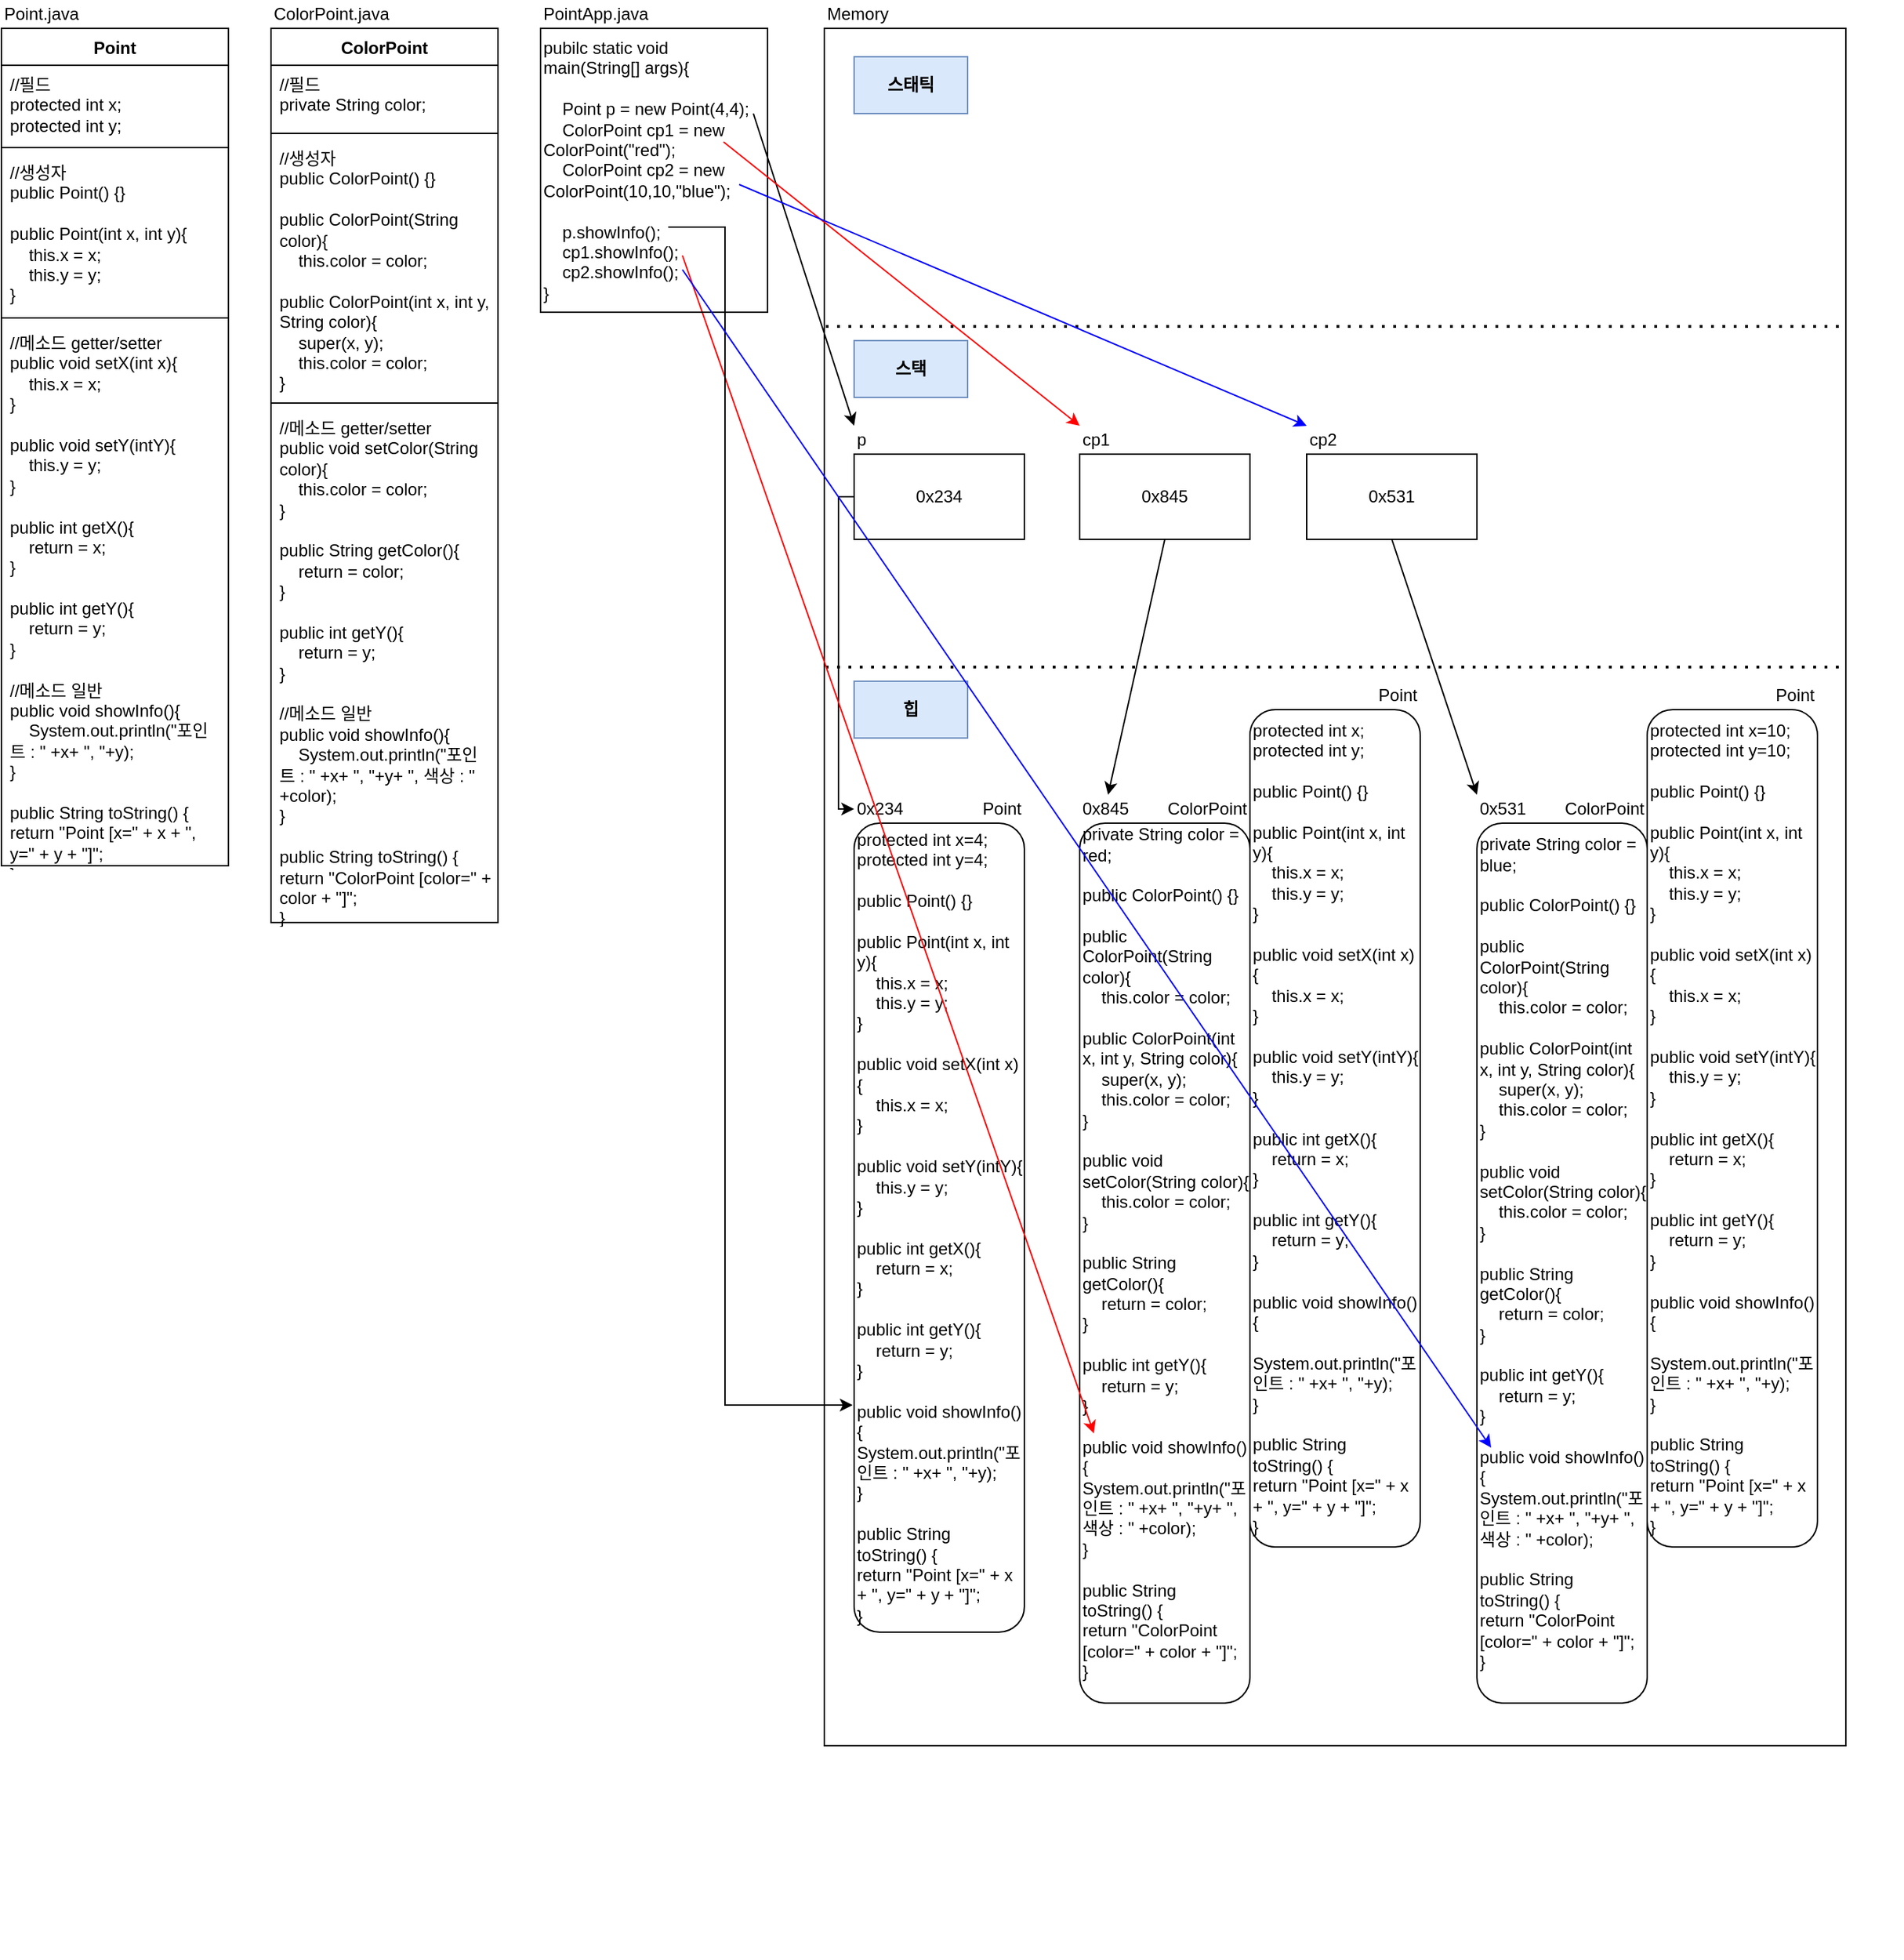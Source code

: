 <mxfile version="13.10.4" type="device"><diagram id="pLZZWW0aUDuCsE4-71IR" name="Page-1"><mxGraphModel dx="1422" dy="794" grid="1" gridSize="10" guides="1" tooltips="1" connect="1" arrows="1" fold="1" page="1" pageScale="1" pageWidth="827" pageHeight="1169" math="0" shadow="0"><root><mxCell id="0"/><mxCell id="1" parent="0"/><mxCell id="l9yhmRWmv9dnVJRT0oK8-15" value="" style="group" vertex="1" connectable="0" parent="1"><mxGeometry x="210" y="40" width="160" height="650" as="geometry"/></mxCell><mxCell id="l9yhmRWmv9dnVJRT0oK8-8" value="ColorPoint" style="swimlane;fontStyle=1;align=center;verticalAlign=top;childLayout=stackLayout;horizontal=1;startSize=26;horizontalStack=0;resizeParent=1;resizeParentMax=0;resizeLast=0;collapsible=1;marginBottom=0;" vertex="1" parent="l9yhmRWmv9dnVJRT0oK8-15"><mxGeometry y="20" width="160" height="630" as="geometry"/></mxCell><mxCell id="l9yhmRWmv9dnVJRT0oK8-9" value="//필드&#10;private String color;&#10;" style="text;strokeColor=none;fillColor=none;align=left;verticalAlign=top;spacingLeft=4;spacingRight=4;overflow=hidden;rotatable=0;points=[[0,0.5],[1,0.5]];portConstraint=eastwest;whiteSpace=wrap;" vertex="1" parent="l9yhmRWmv9dnVJRT0oK8-8"><mxGeometry y="26" width="160" height="44" as="geometry"/></mxCell><mxCell id="l9yhmRWmv9dnVJRT0oK8-10" value="" style="line;strokeWidth=1;fillColor=none;align=left;verticalAlign=middle;spacingTop=-1;spacingLeft=3;spacingRight=3;rotatable=0;labelPosition=right;points=[];portConstraint=eastwest;" vertex="1" parent="l9yhmRWmv9dnVJRT0oK8-8"><mxGeometry y="70" width="160" height="8" as="geometry"/></mxCell><mxCell id="l9yhmRWmv9dnVJRT0oK8-11" value="//생성자&#10;public ColorPoint() {}&#10;&#10;public ColorPoint(String color){&#10;    this.color = color;&#10;&#10;public ColorPoint(int x, int y, String color){&#10;    super(x, y);&#10;    this.color = color;&#10;}&#10;" style="text;strokeColor=none;fillColor=none;align=left;verticalAlign=top;spacingLeft=4;spacingRight=4;overflow=hidden;rotatable=0;points=[[0,0.5],[1,0.5]];portConstraint=eastwest;labelBorderColor=none;whiteSpace=wrap;" vertex="1" parent="l9yhmRWmv9dnVJRT0oK8-8"><mxGeometry y="78" width="160" height="182" as="geometry"/></mxCell><mxCell id="l9yhmRWmv9dnVJRT0oK8-12" value="" style="line;strokeWidth=1;fillColor=none;align=left;verticalAlign=middle;spacingTop=-1;spacingLeft=3;spacingRight=3;rotatable=0;labelPosition=right;points=[];portConstraint=eastwest;" vertex="1" parent="l9yhmRWmv9dnVJRT0oK8-8"><mxGeometry y="260" width="160" height="8" as="geometry"/></mxCell><mxCell id="l9yhmRWmv9dnVJRT0oK8-13" value="//메소드 getter/setter&#10;public void setColor(String color){&#10;    this.color = color;&#10;}&#10;&#10;public String getColor(){&#10;    return = color;&#10;}&#10;&#10;public int getY(){&#10;    return = y;&#10;}&#10;&#10;//메소드 일반&#10;public void showInfo(){&#10;    System.out.println(&quot;포인트 : &quot; +x+ &quot;, &quot;+y+ &quot;, 색상 : &quot; +color);&#10;}&#10;&#10;public String toString() {&#10;&#9;&#9;return &quot;ColorPoint [color=&quot; + color + &quot;]&quot;;&#10;&#9;}" style="text;strokeColor=none;fillColor=none;align=left;verticalAlign=top;spacingLeft=4;spacingRight=4;overflow=hidden;rotatable=0;points=[[0,0.5],[1,0.5]];portConstraint=eastwest;whiteSpace=wrap;" vertex="1" parent="l9yhmRWmv9dnVJRT0oK8-8"><mxGeometry y="268" width="160" height="362" as="geometry"/></mxCell><mxCell id="l9yhmRWmv9dnVJRT0oK8-14" value="ColorPoint.java" style="text;html=1;strokeColor=none;fillColor=none;align=left;verticalAlign=middle;whiteSpace=wrap;rounded=0;" vertex="1" parent="l9yhmRWmv9dnVJRT0oK8-15"><mxGeometry width="160" height="20" as="geometry"/></mxCell><mxCell id="l9yhmRWmv9dnVJRT0oK8-16" value="" style="group" vertex="1" connectable="0" parent="1"><mxGeometry x="20" y="40" width="160" height="610" as="geometry"/></mxCell><mxCell id="l9yhmRWmv9dnVJRT0oK8-1" value="Point" style="swimlane;fontStyle=1;align=center;verticalAlign=top;childLayout=stackLayout;horizontal=1;startSize=26;horizontalStack=0;resizeParent=1;resizeParentMax=0;resizeLast=0;collapsible=1;marginBottom=0;" vertex="1" parent="l9yhmRWmv9dnVJRT0oK8-16"><mxGeometry y="20" width="160" height="590" as="geometry"/></mxCell><mxCell id="l9yhmRWmv9dnVJRT0oK8-2" value="//필드&#10;protected int x;&#10;protected int y;&#10;" style="text;strokeColor=none;fillColor=none;align=left;verticalAlign=top;spacingLeft=4;spacingRight=4;overflow=hidden;rotatable=0;points=[[0,0.5],[1,0.5]];portConstraint=eastwest;whiteSpace=wrap;" vertex="1" parent="l9yhmRWmv9dnVJRT0oK8-1"><mxGeometry y="26" width="160" height="54" as="geometry"/></mxCell><mxCell id="l9yhmRWmv9dnVJRT0oK8-3" value="" style="line;strokeWidth=1;fillColor=none;align=left;verticalAlign=middle;spacingTop=-1;spacingLeft=3;spacingRight=3;rotatable=0;labelPosition=right;points=[];portConstraint=eastwest;" vertex="1" parent="l9yhmRWmv9dnVJRT0oK8-1"><mxGeometry y="80" width="160" height="8" as="geometry"/></mxCell><mxCell id="l9yhmRWmv9dnVJRT0oK8-7" value="//생성자&#10;public Point() {}&#10;&#10;public Point(int x, int y){&#10;    this.x = x;&#10;    this.y = y;&#10;}&#10;" style="text;strokeColor=none;fillColor=none;align=left;verticalAlign=top;spacingLeft=4;spacingRight=4;overflow=hidden;rotatable=0;points=[[0,0.5],[1,0.5]];portConstraint=eastwest;whiteSpace=wrap;" vertex="1" parent="l9yhmRWmv9dnVJRT0oK8-1"><mxGeometry y="88" width="160" height="112" as="geometry"/></mxCell><mxCell id="l9yhmRWmv9dnVJRT0oK8-6" value="" style="line;strokeWidth=1;fillColor=none;align=left;verticalAlign=middle;spacingTop=-1;spacingLeft=3;spacingRight=3;rotatable=0;labelPosition=right;points=[];portConstraint=eastwest;" vertex="1" parent="l9yhmRWmv9dnVJRT0oK8-1"><mxGeometry y="200" width="160" height="8" as="geometry"/></mxCell><mxCell id="l9yhmRWmv9dnVJRT0oK8-4" value="//메소드 getter/setter&#10;public void setX(int x){&#10;    this.x = x;&#10;}&#10;&#10;public void setY(intY){&#10;    this.y = y;&#10;}&#10;&#10;public int getX(){&#10;    return = x;&#10;}&#10;&#10;public int getY(){&#10;    return = y;&#10;}&#10;&#10;//메소드 일반&#10;public void showInfo(){&#10;    System.out.println(&quot;포인트 : &quot; +x+ &quot;, &quot;+y);&#10;}&#10;&#10;public String toString() {&#10;&#9;&#9;return &quot;Point [x=&quot; + x + &quot;, y=&quot; + y + &quot;]&quot;;&#10;&#9;}" style="text;strokeColor=none;fillColor=none;align=left;verticalAlign=top;spacingLeft=4;spacingRight=4;overflow=hidden;rotatable=0;points=[[0,0.5],[1,0.5]];portConstraint=eastwest;whiteSpace=wrap;" vertex="1" parent="l9yhmRWmv9dnVJRT0oK8-1"><mxGeometry y="208" width="160" height="382" as="geometry"/></mxCell><mxCell id="l9yhmRWmv9dnVJRT0oK8-5" value="Point.java" style="text;html=1;strokeColor=none;fillColor=none;align=left;verticalAlign=middle;whiteSpace=wrap;rounded=0;" vertex="1" parent="l9yhmRWmv9dnVJRT0oK8-16"><mxGeometry width="160" height="20" as="geometry"/></mxCell><mxCell id="l9yhmRWmv9dnVJRT0oK8-36" value="" style="group;align=center;" vertex="1" connectable="0" parent="1"><mxGeometry x="600" y="40" width="760" height="1380" as="geometry"/></mxCell><mxCell id="l9yhmRWmv9dnVJRT0oK8-24" value="" style="group;labelBorderColor=none;labelBackgroundColor=none;" vertex="1" connectable="0" parent="l9yhmRWmv9dnVJRT0oK8-36"><mxGeometry y="20" width="760" height="1360" as="geometry"/></mxCell><mxCell id="l9yhmRWmv9dnVJRT0oK8-26" value="" style="rounded=0;whiteSpace=wrap;html=1;labelBackgroundColor=none;align=center;fillColor=none;labelBorderColor=none;" vertex="1" parent="l9yhmRWmv9dnVJRT0oK8-24"><mxGeometry width="720" height="1210" as="geometry"/></mxCell><mxCell id="l9yhmRWmv9dnVJRT0oK8-17" value="스태틱" style="rounded=0;whiteSpace=wrap;html=1;align=center;fillColor=#dae8fc;strokeColor=#6c8ebf;fontStyle=1;labelBackgroundColor=none;labelBorderColor=none;" vertex="1" parent="l9yhmRWmv9dnVJRT0oK8-24"><mxGeometry x="21" y="20" width="80" height="40" as="geometry"/></mxCell><mxCell id="l9yhmRWmv9dnVJRT0oK8-18" value="스택" style="rounded=0;whiteSpace=wrap;html=1;align=center;fillColor=#dae8fc;strokeColor=#6c8ebf;fontStyle=1;labelBackgroundColor=none;labelBorderColor=none;" vertex="1" parent="l9yhmRWmv9dnVJRT0oK8-24"><mxGeometry x="21" y="220" width="80" height="40" as="geometry"/></mxCell><mxCell id="l9yhmRWmv9dnVJRT0oK8-19" value="힙" style="rounded=0;whiteSpace=wrap;html=1;align=center;fillColor=#dae8fc;strokeColor=#6c8ebf;fontStyle=1;labelBackgroundColor=none;labelBorderColor=none;" vertex="1" parent="l9yhmRWmv9dnVJRT0oK8-24"><mxGeometry x="21" y="460" width="80" height="40" as="geometry"/></mxCell><mxCell id="l9yhmRWmv9dnVJRT0oK8-21" value="" style="endArrow=none;dashed=1;html=1;dashPattern=1 3;strokeWidth=2;labelBackgroundColor=none;labelBorderColor=none;" edge="1" parent="l9yhmRWmv9dnVJRT0oK8-24"><mxGeometry width="50" height="50" relative="1" as="geometry"><mxPoint x="1" y="210" as="sourcePoint"/><mxPoint x="720" y="210" as="targetPoint"/></mxGeometry></mxCell><mxCell id="l9yhmRWmv9dnVJRT0oK8-22" value="" style="endArrow=none;dashed=1;html=1;dashPattern=1 3;strokeWidth=2;labelBackgroundColor=none;labelBorderColor=none;" edge="1" parent="l9yhmRWmv9dnVJRT0oK8-24"><mxGeometry width="50" height="50" relative="1" as="geometry"><mxPoint x="1" y="450" as="sourcePoint"/><mxPoint x="720" y="450" as="targetPoint"/></mxGeometry></mxCell><mxCell id="l9yhmRWmv9dnVJRT0oK8-56" style="edgeStyle=orthogonalEdgeStyle;rounded=0;orthogonalLoop=1;jettySize=auto;html=1;exitX=0;exitY=0.5;exitDx=0;exitDy=0;entryX=0;entryY=0.5;entryDx=0;entryDy=0;labelBackgroundColor=none;" edge="1" parent="l9yhmRWmv9dnVJRT0oK8-24" source="l9yhmRWmv9dnVJRT0oK8-49" target="l9yhmRWmv9dnVJRT0oK8-52"><mxGeometry relative="1" as="geometry"><Array as="points"><mxPoint x="10" y="330"/><mxPoint x="10" y="550"/></Array></mxGeometry></mxCell><mxCell id="l9yhmRWmv9dnVJRT0oK8-49" value="0x234" style="rounded=0;whiteSpace=wrap;html=1;labelBackgroundColor=none;fillColor=none;align=center;" vertex="1" parent="l9yhmRWmv9dnVJRT0oK8-24"><mxGeometry x="21" y="300" width="120" height="60" as="geometry"/></mxCell><mxCell id="l9yhmRWmv9dnVJRT0oK8-50" value="p" style="text;html=1;strokeColor=none;fillColor=none;align=left;verticalAlign=middle;whiteSpace=wrap;rounded=0;labelBackgroundColor=none;" vertex="1" parent="l9yhmRWmv9dnVJRT0oK8-24"><mxGeometry x="21" y="280" width="40" height="20" as="geometry"/></mxCell><mxCell id="l9yhmRWmv9dnVJRT0oK8-51" value="" style="endArrow=classic;html=1;labelBackgroundColor=none;entryX=0;entryY=0;entryDx=0;entryDy=0;" edge="1" parent="l9yhmRWmv9dnVJRT0oK8-24" target="l9yhmRWmv9dnVJRT0oK8-50"><mxGeometry width="50" height="50" relative="1" as="geometry"><mxPoint x="-50" y="60" as="sourcePoint"/><mxPoint x="110" y="270" as="targetPoint"/></mxGeometry></mxCell><mxCell id="l9yhmRWmv9dnVJRT0oK8-57" value="0x845" style="rounded=0;whiteSpace=wrap;html=1;labelBackgroundColor=none;fillColor=none;align=center;" vertex="1" parent="l9yhmRWmv9dnVJRT0oK8-24"><mxGeometry x="180" y="300" width="120" height="60" as="geometry"/></mxCell><mxCell id="l9yhmRWmv9dnVJRT0oK8-59" value="cp1" style="text;html=1;strokeColor=none;fillColor=none;align=left;verticalAlign=middle;whiteSpace=wrap;rounded=0;labelBackgroundColor=none;" vertex="1" parent="l9yhmRWmv9dnVJRT0oK8-24"><mxGeometry x="180" y="280" width="40" height="20" as="geometry"/></mxCell><mxCell id="l9yhmRWmv9dnVJRT0oK8-63" value="" style="group" vertex="1" connectable="0" parent="l9yhmRWmv9dnVJRT0oK8-24"><mxGeometry x="21" y="540" width="120" height="590" as="geometry"/></mxCell><mxCell id="l9yhmRWmv9dnVJRT0oK8-76" value="" style="group" vertex="1" connectable="0" parent="l9yhmRWmv9dnVJRT0oK8-63"><mxGeometry width="120" height="590" as="geometry"/></mxCell><mxCell id="l9yhmRWmv9dnVJRT0oK8-48" value="protected int x=4;&lt;br style=&quot;padding: 0px ; margin: 0px&quot;&gt;protected int y=4;&lt;br&gt;&lt;br style=&quot;padding: 0px ; margin: 0px&quot;&gt;public Point() {}&lt;br style=&quot;padding: 0px ; margin: 0px&quot;&gt;&lt;br style=&quot;padding: 0px ; margin: 0px&quot;&gt;public Point(int x, int y){&lt;br style=&quot;padding: 0px ; margin: 0px&quot;&gt;&amp;nbsp; &amp;nbsp; this.x = x;&lt;br style=&quot;padding: 0px ; margin: 0px&quot;&gt;&amp;nbsp; &amp;nbsp; this.y = y;&lt;br style=&quot;padding: 0px ; margin: 0px&quot;&gt;}&lt;div style=&quot;padding: 0px ; margin: 0px&quot;&gt;&lt;br&gt;&lt;/div&gt;&lt;div style=&quot;padding: 0px ; margin: 0px&quot;&gt;public void setX(int x){&lt;br style=&quot;padding: 0px ; margin: 0px&quot;&gt;&amp;nbsp; &amp;nbsp; this.x = x;&lt;br style=&quot;padding: 0px ; margin: 0px&quot;&gt;}&lt;br style=&quot;padding: 0px ; margin: 0px&quot;&gt;&lt;br style=&quot;padding: 0px ; margin: 0px&quot;&gt;public void setY(intY){&lt;br style=&quot;padding: 0px ; margin: 0px&quot;&gt;&amp;nbsp; &amp;nbsp; this.y = y;&lt;br style=&quot;padding: 0px ; margin: 0px&quot;&gt;}&lt;br style=&quot;padding: 0px ; margin: 0px&quot;&gt;&lt;br style=&quot;padding: 0px ; margin: 0px&quot;&gt;public int getX(){&lt;br style=&quot;padding: 0px ; margin: 0px&quot;&gt;&amp;nbsp; &amp;nbsp; return = x;&lt;br style=&quot;padding: 0px ; margin: 0px&quot;&gt;}&lt;br style=&quot;padding: 0px ; margin: 0px&quot;&gt;&lt;br style=&quot;padding: 0px ; margin: 0px&quot;&gt;public int getY(){&lt;br style=&quot;padding: 0px ; margin: 0px&quot;&gt;&amp;nbsp; &amp;nbsp; return = y;&lt;br style=&quot;padding: 0px ; margin: 0px&quot;&gt;}&lt;br style=&quot;padding: 0px ; margin: 0px&quot;&gt;&lt;br&gt;&lt;/div&gt;&lt;div style=&quot;padding: 0px ; margin: 0px&quot;&gt;public void showInfo(){&lt;br style=&quot;padding: 0px ; margin: 0px&quot;&gt;System.out.println(&quot;포인트 : &quot; +x+ &quot;, &quot;+y);&lt;/div&gt;&lt;div style=&quot;padding: 0px ; margin: 0px&quot;&gt;}&lt;br style=&quot;padding: 0px ; margin: 0px&quot;&gt;&lt;br style=&quot;padding: 0px ; margin: 0px&quot;&gt;public String toString() {&lt;br style=&quot;padding: 0px ; margin: 0px&quot;&gt;return &quot;Point [x=&quot; + x + &quot;, y=&quot; + y + &quot;]&quot;;&lt;br style=&quot;padding: 0px ; margin: 0px&quot;&gt;}&lt;/div&gt;" style="rounded=1;whiteSpace=wrap;html=1;labelBackgroundColor=none;fillColor=none;align=left;" vertex="1" parent="l9yhmRWmv9dnVJRT0oK8-76"><mxGeometry y="20" width="120" height="570" as="geometry"/></mxCell><mxCell id="l9yhmRWmv9dnVJRT0oK8-52" value="0x234" style="text;html=1;strokeColor=none;fillColor=none;align=left;verticalAlign=middle;whiteSpace=wrap;rounded=0;labelBackgroundColor=none;" vertex="1" parent="l9yhmRWmv9dnVJRT0oK8-76"><mxGeometry width="40" height="20" as="geometry"/></mxCell><mxCell id="l9yhmRWmv9dnVJRT0oK8-53" value="Point" style="text;html=1;strokeColor=none;fillColor=none;align=right;verticalAlign=middle;whiteSpace=wrap;rounded=0;labelBackgroundColor=none;" vertex="1" parent="l9yhmRWmv9dnVJRT0oK8-76"><mxGeometry x="80" width="40" height="20" as="geometry"/></mxCell><mxCell id="l9yhmRWmv9dnVJRT0oK8-66" value="" style="endArrow=classic;html=1;labelBackgroundColor=none;exitX=0.5;exitY=1;exitDx=0;exitDy=0;entryX=0.5;entryY=0;entryDx=0;entryDy=0;" edge="1" parent="l9yhmRWmv9dnVJRT0oK8-24" source="l9yhmRWmv9dnVJRT0oK8-57" target="l9yhmRWmv9dnVJRT0oK8-61"><mxGeometry width="50" height="50" relative="1" as="geometry"><mxPoint x="80" y="510" as="sourcePoint"/><mxPoint x="130" y="460" as="targetPoint"/></mxGeometry></mxCell><mxCell id="l9yhmRWmv9dnVJRT0oK8-73" value="0x531" style="rounded=0;whiteSpace=wrap;html=1;labelBackgroundColor=none;fillColor=none;align=center;" vertex="1" parent="l9yhmRWmv9dnVJRT0oK8-24"><mxGeometry x="340" y="300" width="120" height="60" as="geometry"/></mxCell><mxCell id="l9yhmRWmv9dnVJRT0oK8-77" value="" style="group" vertex="1" connectable="0" parent="l9yhmRWmv9dnVJRT0oK8-24"><mxGeometry x="180" y="460" width="240" height="720" as="geometry"/></mxCell><mxCell id="l9yhmRWmv9dnVJRT0oK8-64" value="" style="group" vertex="1" connectable="0" parent="l9yhmRWmv9dnVJRT0oK8-77"><mxGeometry y="80" width="120" height="640" as="geometry"/></mxCell><mxCell id="l9yhmRWmv9dnVJRT0oK8-60" value="private String color = red;&lt;div style=&quot;padding: 0px ; margin: 0px&quot;&gt;&lt;br style=&quot;padding: 0px ; margin: 0px&quot;&gt;public ColorPoint() {}&lt;br style=&quot;padding: 0px ; margin: 0px&quot;&gt;&lt;br style=&quot;padding: 0px ; margin: 0px&quot;&gt;public ColorPoint(String color){&lt;br style=&quot;padding: 0px ; margin: 0px&quot;&gt;&amp;nbsp; &amp;nbsp; this.color = color;&lt;br style=&quot;padding: 0px ; margin: 0px&quot;&gt;&lt;br style=&quot;padding: 0px ; margin: 0px&quot;&gt;public ColorPoint(int x, int y, String color){&lt;br style=&quot;padding: 0px ; margin: 0px&quot;&gt;&amp;nbsp; &amp;nbsp; super(x, y);&lt;br style=&quot;padding: 0px ; margin: 0px&quot;&gt;&amp;nbsp; &amp;nbsp; this.color = color;&lt;br style=&quot;padding: 0px ; margin: 0px&quot;&gt;}&lt;div style=&quot;padding: 0px ; margin: 0px&quot;&gt;&lt;br style=&quot;padding: 0px ; margin: 0px&quot;&gt;public void setColor(String color){&lt;br style=&quot;padding: 0px ; margin: 0px&quot;&gt;&amp;nbsp; &amp;nbsp; this.color = color;&lt;br style=&quot;padding: 0px ; margin: 0px&quot;&gt;}&lt;br style=&quot;padding: 0px ; margin: 0px&quot;&gt;&lt;br style=&quot;padding: 0px ; margin: 0px&quot;&gt;public String getColor(){&lt;br style=&quot;padding: 0px ; margin: 0px&quot;&gt;&amp;nbsp; &amp;nbsp; return = color;&lt;br style=&quot;padding: 0px ; margin: 0px&quot;&gt;}&lt;br style=&quot;padding: 0px ; margin: 0px&quot;&gt;&lt;br style=&quot;padding: 0px ; margin: 0px&quot;&gt;public int getY(){&lt;br style=&quot;padding: 0px ; margin: 0px&quot;&gt;&amp;nbsp; &amp;nbsp; return = y;&lt;br style=&quot;padding: 0px ; margin: 0px&quot;&gt;}&lt;br style=&quot;padding: 0px ; margin: 0px&quot;&gt;&lt;br style=&quot;padding: 0px ; margin: 0px&quot;&gt;public void showInfo(){&lt;br style=&quot;padding: 0px ; margin: 0px&quot;&gt;System.out.println(&quot;포인트 : &quot; +x+ &quot;, &quot;+y+ &quot;, 색상 : &quot; +color);&lt;/div&gt;&lt;div style=&quot;padding: 0px ; margin: 0px&quot;&gt;}&lt;br style=&quot;padding: 0px ; margin: 0px&quot;&gt;&lt;br style=&quot;padding: 0px ; margin: 0px&quot;&gt;public String toString() {&lt;br style=&quot;padding: 0px ; margin: 0px&quot;&gt;return &quot;ColorPoint [color=&quot; + color + &quot;]&quot;;&lt;br style=&quot;padding: 0px ; margin: 0px&quot;&gt;}&lt;br style=&quot;padding: 0px ; margin: 0px&quot;&gt;&lt;/div&gt;&lt;br&gt;&lt;/div&gt;" style="rounded=1;whiteSpace=wrap;html=1;labelBackgroundColor=none;fillColor=none;align=left;" vertex="1" parent="l9yhmRWmv9dnVJRT0oK8-64"><mxGeometry y="20" width="120" height="620" as="geometry"/></mxCell><mxCell id="l9yhmRWmv9dnVJRT0oK8-61" value="0x845" style="text;html=1;strokeColor=none;fillColor=none;align=left;verticalAlign=middle;whiteSpace=wrap;rounded=0;labelBackgroundColor=none;" vertex="1" parent="l9yhmRWmv9dnVJRT0oK8-64"><mxGeometry width="40" height="20" as="geometry"/></mxCell><mxCell id="l9yhmRWmv9dnVJRT0oK8-62" value="ColorPoint" style="text;html=1;strokeColor=none;fillColor=none;align=right;verticalAlign=middle;whiteSpace=wrap;rounded=0;labelBackgroundColor=none;" vertex="1" parent="l9yhmRWmv9dnVJRT0oK8-64"><mxGeometry x="60" width="60" height="20" as="geometry"/></mxCell><mxCell id="l9yhmRWmv9dnVJRT0oK8-74" value="protected int x;&lt;br style=&quot;padding: 0px ; margin: 0px&quot;&gt;protected int y;&lt;br&gt;&lt;br style=&quot;padding: 0px ; margin: 0px&quot;&gt;public Point() {}&lt;br style=&quot;padding: 0px ; margin: 0px&quot;&gt;&lt;br style=&quot;padding: 0px ; margin: 0px&quot;&gt;public Point(int x, int y){&lt;br style=&quot;padding: 0px ; margin: 0px&quot;&gt;&amp;nbsp; &amp;nbsp; this.x = x;&lt;br style=&quot;padding: 0px ; margin: 0px&quot;&gt;&amp;nbsp; &amp;nbsp; this.y = y;&lt;br style=&quot;padding: 0px ; margin: 0px&quot;&gt;}&lt;div style=&quot;padding: 0px ; margin: 0px&quot;&gt;&lt;br&gt;&lt;/div&gt;&lt;div style=&quot;padding: 0px ; margin: 0px&quot;&gt;public void setX(int x){&lt;br style=&quot;padding: 0px ; margin: 0px&quot;&gt;&amp;nbsp; &amp;nbsp; this.x = x;&lt;br style=&quot;padding: 0px ; margin: 0px&quot;&gt;}&lt;br style=&quot;padding: 0px ; margin: 0px&quot;&gt;&lt;br style=&quot;padding: 0px ; margin: 0px&quot;&gt;public void setY(intY){&lt;br style=&quot;padding: 0px ; margin: 0px&quot;&gt;&amp;nbsp; &amp;nbsp; this.y = y;&lt;br style=&quot;padding: 0px ; margin: 0px&quot;&gt;}&lt;br style=&quot;padding: 0px ; margin: 0px&quot;&gt;&lt;br style=&quot;padding: 0px ; margin: 0px&quot;&gt;public int getX(){&lt;br style=&quot;padding: 0px ; margin: 0px&quot;&gt;&amp;nbsp; &amp;nbsp; return = x;&lt;br style=&quot;padding: 0px ; margin: 0px&quot;&gt;}&lt;br style=&quot;padding: 0px ; margin: 0px&quot;&gt;&lt;br style=&quot;padding: 0px ; margin: 0px&quot;&gt;public int getY(){&lt;br style=&quot;padding: 0px ; margin: 0px&quot;&gt;&amp;nbsp; &amp;nbsp; return = y;&lt;br style=&quot;padding: 0px ; margin: 0px&quot;&gt;}&lt;br style=&quot;padding: 0px ; margin: 0px&quot;&gt;&lt;br&gt;&lt;/div&gt;&lt;div style=&quot;padding: 0px ; margin: 0px&quot;&gt;public void showInfo(){&lt;br style=&quot;padding: 0px ; margin: 0px&quot;&gt;&amp;nbsp; &amp;nbsp; System.out.println(&quot;포인트 : &quot; +x+ &quot;, &quot;+y);&lt;/div&gt;&lt;div style=&quot;padding: 0px ; margin: 0px&quot;&gt;}&lt;br style=&quot;padding: 0px ; margin: 0px&quot;&gt;&lt;br style=&quot;padding: 0px ; margin: 0px&quot;&gt;public String toString() {&lt;br style=&quot;padding: 0px ; margin: 0px&quot;&gt;return &quot;Point [x=&quot; + x + &quot;, y=&quot; + y + &quot;]&quot;;&lt;br style=&quot;padding: 0px ; margin: 0px&quot;&gt;}&lt;/div&gt;" style="rounded=1;whiteSpace=wrap;html=1;labelBackgroundColor=none;fillColor=none;align=left;" vertex="1" parent="l9yhmRWmv9dnVJRT0oK8-77"><mxGeometry x="120" y="20" width="120" height="590" as="geometry"/></mxCell><mxCell id="l9yhmRWmv9dnVJRT0oK8-75" value="Point" style="text;html=1;strokeColor=none;fillColor=none;align=right;verticalAlign=middle;whiteSpace=wrap;rounded=0;labelBackgroundColor=none;" vertex="1" parent="l9yhmRWmv9dnVJRT0oK8-77"><mxGeometry x="200" width="40" height="20" as="geometry"/></mxCell><mxCell id="l9yhmRWmv9dnVJRT0oK8-121" value="" style="group" vertex="1" connectable="0" parent="l9yhmRWmv9dnVJRT0oK8-24"><mxGeometry x="460" y="460" width="240" height="720" as="geometry"/></mxCell><mxCell id="l9yhmRWmv9dnVJRT0oK8-122" value="" style="group" vertex="1" connectable="0" parent="l9yhmRWmv9dnVJRT0oK8-121"><mxGeometry y="80" width="120" height="640" as="geometry"/></mxCell><mxCell id="l9yhmRWmv9dnVJRT0oK8-123" value="private String color = blue;&lt;div style=&quot;padding: 0px ; margin: 0px&quot;&gt;&lt;br style=&quot;padding: 0px ; margin: 0px&quot;&gt;public ColorPoint() {}&lt;br style=&quot;padding: 0px ; margin: 0px&quot;&gt;&lt;br style=&quot;padding: 0px ; margin: 0px&quot;&gt;public ColorPoint(String color){&lt;br style=&quot;padding: 0px ; margin: 0px&quot;&gt;&amp;nbsp; &amp;nbsp; this.color = color;&lt;br style=&quot;padding: 0px ; margin: 0px&quot;&gt;&lt;br style=&quot;padding: 0px ; margin: 0px&quot;&gt;public ColorPoint(int x, int y, String color){&lt;br style=&quot;padding: 0px ; margin: 0px&quot;&gt;&amp;nbsp; &amp;nbsp; super(x, y);&lt;br style=&quot;padding: 0px ; margin: 0px&quot;&gt;&amp;nbsp; &amp;nbsp; this.color = color;&lt;br style=&quot;padding: 0px ; margin: 0px&quot;&gt;}&lt;div style=&quot;padding: 0px ; margin: 0px&quot;&gt;&lt;br style=&quot;padding: 0px ; margin: 0px&quot;&gt;public void setColor(String color){&lt;br style=&quot;padding: 0px ; margin: 0px&quot;&gt;&amp;nbsp; &amp;nbsp; this.color = color;&lt;br style=&quot;padding: 0px ; margin: 0px&quot;&gt;}&lt;br style=&quot;padding: 0px ; margin: 0px&quot;&gt;&lt;br style=&quot;padding: 0px ; margin: 0px&quot;&gt;public String getColor(){&lt;br style=&quot;padding: 0px ; margin: 0px&quot;&gt;&amp;nbsp; &amp;nbsp; return = color;&lt;br style=&quot;padding: 0px ; margin: 0px&quot;&gt;}&lt;br style=&quot;padding: 0px ; margin: 0px&quot;&gt;&lt;br style=&quot;padding: 0px ; margin: 0px&quot;&gt;public int getY(){&lt;br style=&quot;padding: 0px ; margin: 0px&quot;&gt;&amp;nbsp; &amp;nbsp; return = y;&lt;br style=&quot;padding: 0px ; margin: 0px&quot;&gt;}&lt;br style=&quot;padding: 0px ; margin: 0px&quot;&gt;&lt;br style=&quot;padding: 0px ; margin: 0px&quot;&gt;public void showInfo(){&lt;br style=&quot;padding: 0px ; margin: 0px&quot;&gt;System.out.println(&quot;포인트 : &quot; +x+ &quot;, &quot;+y+ &quot;, 색상 : &quot; +color);&lt;br style=&quot;padding: 0px ; margin: 0px&quot;&gt;&lt;br style=&quot;padding: 0px ; margin: 0px&quot;&gt;public String toString() {&lt;br style=&quot;padding: 0px ; margin: 0px&quot;&gt;return &quot;ColorPoint [color=&quot; + color + &quot;]&quot;;&lt;br style=&quot;padding: 0px ; margin: 0px&quot;&gt;}&lt;br style=&quot;padding: 0px ; margin: 0px&quot;&gt;&lt;/div&gt;&lt;br&gt;&lt;/div&gt;" style="rounded=1;whiteSpace=wrap;html=1;labelBackgroundColor=none;fillColor=none;align=left;" vertex="1" parent="l9yhmRWmv9dnVJRT0oK8-122"><mxGeometry y="20" width="120" height="620" as="geometry"/></mxCell><mxCell id="l9yhmRWmv9dnVJRT0oK8-124" value="0x531" style="text;html=1;strokeColor=none;fillColor=none;align=left;verticalAlign=middle;whiteSpace=wrap;rounded=0;labelBackgroundColor=none;" vertex="1" parent="l9yhmRWmv9dnVJRT0oK8-122"><mxGeometry width="40" height="20" as="geometry"/></mxCell><mxCell id="l9yhmRWmv9dnVJRT0oK8-125" value="ColorPoint" style="text;html=1;strokeColor=none;fillColor=none;align=right;verticalAlign=middle;whiteSpace=wrap;rounded=0;labelBackgroundColor=none;" vertex="1" parent="l9yhmRWmv9dnVJRT0oK8-122"><mxGeometry x="60" width="60" height="20" as="geometry"/></mxCell><mxCell id="l9yhmRWmv9dnVJRT0oK8-126" value="protected int x=10;&lt;br style=&quot;padding: 0px ; margin: 0px&quot;&gt;protected int y=10;&lt;br&gt;&lt;br style=&quot;padding: 0px ; margin: 0px&quot;&gt;public Point() {}&lt;br style=&quot;padding: 0px ; margin: 0px&quot;&gt;&lt;br style=&quot;padding: 0px ; margin: 0px&quot;&gt;public Point(int x, int y){&lt;br style=&quot;padding: 0px ; margin: 0px&quot;&gt;&amp;nbsp; &amp;nbsp; this.x = x;&lt;br style=&quot;padding: 0px ; margin: 0px&quot;&gt;&amp;nbsp; &amp;nbsp; this.y = y;&lt;br style=&quot;padding: 0px ; margin: 0px&quot;&gt;}&lt;div style=&quot;padding: 0px ; margin: 0px&quot;&gt;&lt;br&gt;&lt;/div&gt;&lt;div style=&quot;padding: 0px ; margin: 0px&quot;&gt;public void setX(int x){&lt;br style=&quot;padding: 0px ; margin: 0px&quot;&gt;&amp;nbsp; &amp;nbsp; this.x = x;&lt;br style=&quot;padding: 0px ; margin: 0px&quot;&gt;}&lt;br style=&quot;padding: 0px ; margin: 0px&quot;&gt;&lt;br style=&quot;padding: 0px ; margin: 0px&quot;&gt;public void setY(intY){&lt;br style=&quot;padding: 0px ; margin: 0px&quot;&gt;&amp;nbsp; &amp;nbsp; this.y = y;&lt;br style=&quot;padding: 0px ; margin: 0px&quot;&gt;}&lt;br style=&quot;padding: 0px ; margin: 0px&quot;&gt;&lt;br style=&quot;padding: 0px ; margin: 0px&quot;&gt;public int getX(){&lt;br style=&quot;padding: 0px ; margin: 0px&quot;&gt;&amp;nbsp; &amp;nbsp; return = x;&lt;br style=&quot;padding: 0px ; margin: 0px&quot;&gt;}&lt;br style=&quot;padding: 0px ; margin: 0px&quot;&gt;&lt;br style=&quot;padding: 0px ; margin: 0px&quot;&gt;public int getY(){&lt;br style=&quot;padding: 0px ; margin: 0px&quot;&gt;&amp;nbsp; &amp;nbsp; return = y;&lt;br style=&quot;padding: 0px ; margin: 0px&quot;&gt;}&lt;br style=&quot;padding: 0px ; margin: 0px&quot;&gt;&lt;br&gt;&lt;/div&gt;&lt;div style=&quot;padding: 0px ; margin: 0px&quot;&gt;public void showInfo(){&lt;br style=&quot;padding: 0px ; margin: 0px&quot;&gt;&amp;nbsp; &amp;nbsp; System.out.println(&quot;포인트 : &quot; +x+ &quot;, &quot;+y);&lt;/div&gt;&lt;div style=&quot;padding: 0px ; margin: 0px&quot;&gt;}&lt;br style=&quot;padding: 0px ; margin: 0px&quot;&gt;&lt;br style=&quot;padding: 0px ; margin: 0px&quot;&gt;public String toString() {&lt;br style=&quot;padding: 0px ; margin: 0px&quot;&gt;return &quot;Point [x=&quot; + x + &quot;, y=&quot; + y + &quot;]&quot;;&lt;br style=&quot;padding: 0px ; margin: 0px&quot;&gt;}&lt;/div&gt;" style="rounded=1;whiteSpace=wrap;html=1;labelBackgroundColor=none;fillColor=none;align=left;" vertex="1" parent="l9yhmRWmv9dnVJRT0oK8-121"><mxGeometry x="120" y="20" width="120" height="590" as="geometry"/></mxCell><mxCell id="l9yhmRWmv9dnVJRT0oK8-127" value="Point" style="text;html=1;strokeColor=none;fillColor=none;align=right;verticalAlign=middle;whiteSpace=wrap;rounded=0;labelBackgroundColor=none;" vertex="1" parent="l9yhmRWmv9dnVJRT0oK8-121"><mxGeometry x="200" width="40" height="20" as="geometry"/></mxCell><mxCell id="l9yhmRWmv9dnVJRT0oK8-130" value="cp2" style="text;html=1;strokeColor=none;fillColor=none;align=left;verticalAlign=middle;whiteSpace=wrap;rounded=0;labelBackgroundColor=none;" vertex="1" parent="l9yhmRWmv9dnVJRT0oK8-24"><mxGeometry x="340" y="280" width="40" height="20" as="geometry"/></mxCell><mxCell id="l9yhmRWmv9dnVJRT0oK8-131" value="" style="endArrow=classic;html=1;labelBackgroundColor=none;exitX=0.5;exitY=1;exitDx=0;exitDy=0;entryX=0;entryY=0;entryDx=0;entryDy=0;" edge="1" parent="l9yhmRWmv9dnVJRT0oK8-24" source="l9yhmRWmv9dnVJRT0oK8-73" target="l9yhmRWmv9dnVJRT0oK8-124"><mxGeometry width="50" height="50" relative="1" as="geometry"><mxPoint x="80" y="430" as="sourcePoint"/><mxPoint x="130" y="380" as="targetPoint"/></mxGeometry></mxCell><mxCell id="l9yhmRWmv9dnVJRT0oK8-135" value="" style="endArrow=classic;html=1;labelBackgroundColor=none;strokeColor=#FF0000;" edge="1" parent="l9yhmRWmv9dnVJRT0oK8-24"><mxGeometry width="50" height="50" relative="1" as="geometry"><mxPoint x="-100" y="160" as="sourcePoint"/><mxPoint x="190" y="990" as="targetPoint"/></mxGeometry></mxCell><mxCell id="l9yhmRWmv9dnVJRT0oK8-35" value="Memory" style="text;html=1;strokeColor=none;align=left;verticalAlign=middle;whiteSpace=wrap;rounded=0;labelBackgroundColor=none;labelBorderColor=none;" vertex="1" parent="l9yhmRWmv9dnVJRT0oK8-36"><mxGeometry width="640" height="20" as="geometry"/></mxCell><mxCell id="l9yhmRWmv9dnVJRT0oK8-37" value="pubilc static void main(String[] args){&#10;&#10;    Point p = new Point(4,4);&#10;    ColorPoint cp1 = new ColorPoint(&quot;red&quot;);&#10;    ColorPoint cp2 = new ColorPoint(10,10,&quot;blue&quot;);&#10;&#10;    p.showInfo();&#10;    cp1.showInfo();&#10;    cp2.showInfo();&#10;}" style="labelBackgroundColor=none;fillColor=none;align=left;verticalAlign=top;whiteSpace=wrap;" vertex="1" parent="1"><mxGeometry x="400" y="60" width="160" height="200" as="geometry"/></mxCell><mxCell id="l9yhmRWmv9dnVJRT0oK8-46" value="PointApp.java" style="text;html=1;strokeColor=none;fillColor=none;align=left;verticalAlign=middle;whiteSpace=wrap;rounded=0;" vertex="1" parent="1"><mxGeometry x="400" y="40" width="160" height="20" as="geometry"/></mxCell><mxCell id="l9yhmRWmv9dnVJRT0oK8-47" style="edgeStyle=orthogonalEdgeStyle;rounded=0;orthogonalLoop=1;jettySize=auto;html=1;exitX=0.5;exitY=1;exitDx=0;exitDy=0;labelBackgroundColor=none;" edge="1" parent="1" source="l9yhmRWmv9dnVJRT0oK8-37" target="l9yhmRWmv9dnVJRT0oK8-37"><mxGeometry relative="1" as="geometry"/></mxCell><mxCell id="l9yhmRWmv9dnVJRT0oK8-58" value="" style="endArrow=classic;html=1;labelBackgroundColor=none;entryX=0;entryY=0;entryDx=0;entryDy=0;strokeColor=#FF0000;" edge="1" parent="1" target="l9yhmRWmv9dnVJRT0oK8-59"><mxGeometry width="50" height="50" relative="1" as="geometry"><mxPoint x="529" y="140" as="sourcePoint"/><mxPoint x="560" y="370" as="targetPoint"/></mxGeometry></mxCell><mxCell id="l9yhmRWmv9dnVJRT0oK8-129" value="" style="endArrow=classic;html=1;labelBackgroundColor=none;entryX=0;entryY=0;entryDx=0;entryDy=0;strokeColor=#0000FF;" edge="1" parent="1" target="l9yhmRWmv9dnVJRT0oK8-130"><mxGeometry width="50" height="50" relative="1" as="geometry"><mxPoint x="540" y="170" as="sourcePoint"/><mxPoint x="540" y="400" as="targetPoint"/></mxGeometry></mxCell><mxCell id="l9yhmRWmv9dnVJRT0oK8-134" style="edgeStyle=orthogonalEdgeStyle;rounded=0;orthogonalLoop=1;jettySize=auto;html=1;labelBackgroundColor=none;" edge="1" parent="1"><mxGeometry relative="1" as="geometry"><mxPoint x="490" y="200" as="sourcePoint"/><mxPoint x="620" y="1030" as="targetPoint"/><Array as="points"><mxPoint x="530" y="200"/><mxPoint x="530" y="1030"/><mxPoint x="560" y="1030"/></Array></mxGeometry></mxCell><mxCell id="l9yhmRWmv9dnVJRT0oK8-136" value="" style="endArrow=classic;html=1;labelBackgroundColor=none;strokeColor=#0000FF;" edge="1" parent="1"><mxGeometry width="50" height="50" relative="1" as="geometry"><mxPoint x="500" y="230" as="sourcePoint"/><mxPoint x="1070" y="1060" as="targetPoint"/></mxGeometry></mxCell></root></mxGraphModel></diagram></mxfile>